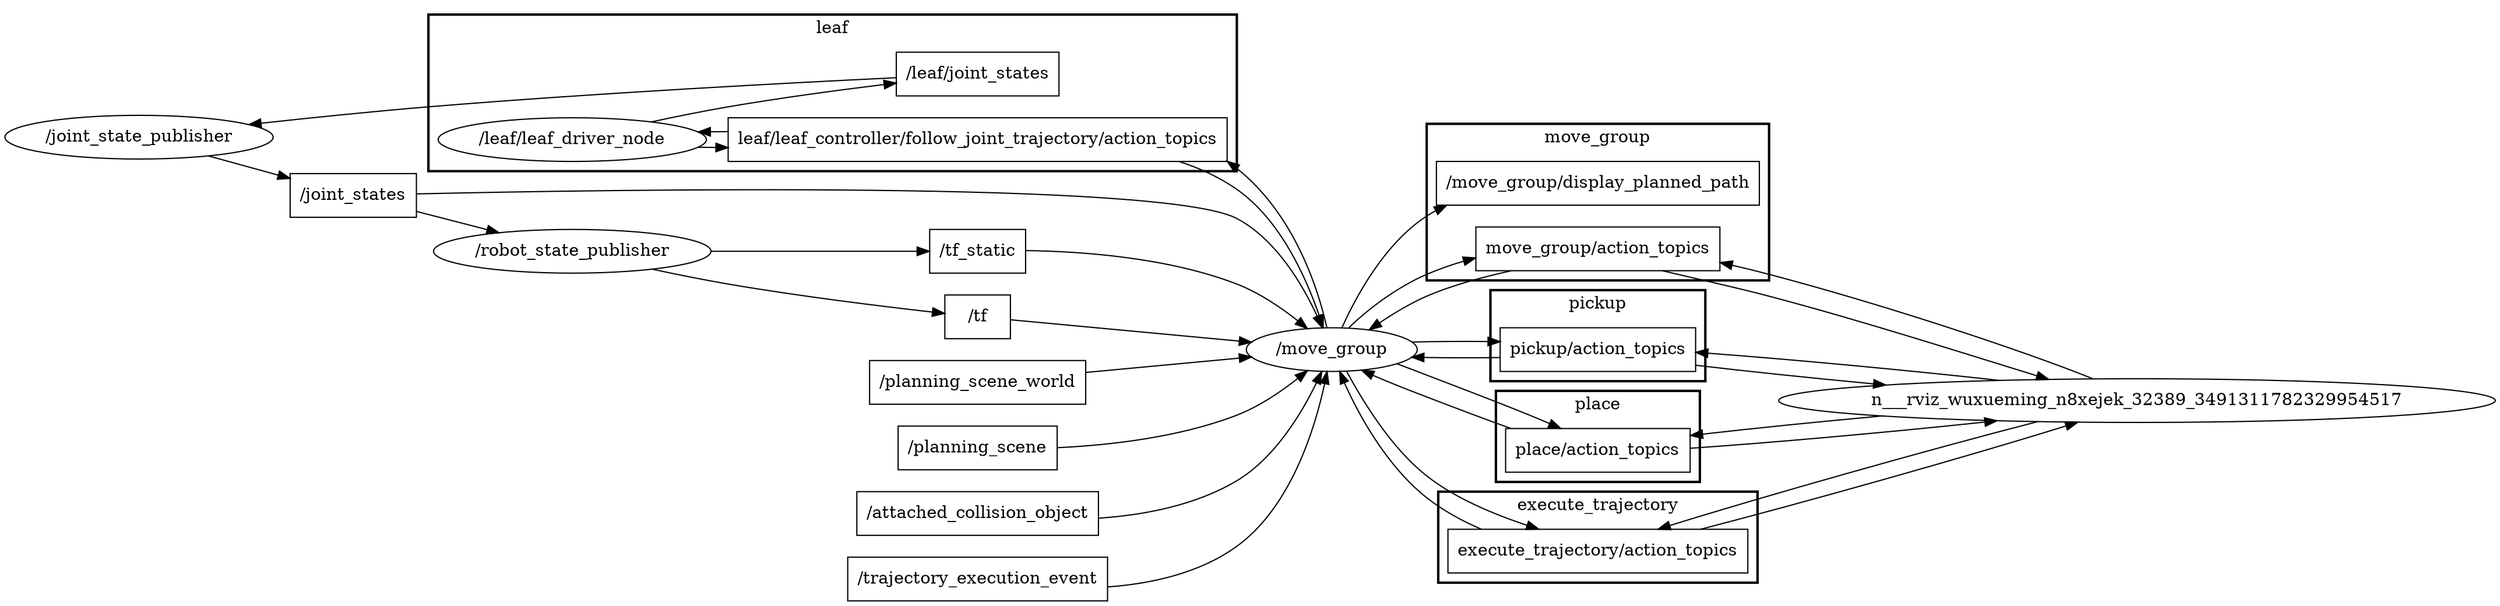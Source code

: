 digraph graphname {
	graph [bb="0,0,1532.5,748",
		compound=True,
		rank=same,
		rankdir=LR,
		ranksep=0.2
	];
	node [label="\N"];
	subgraph cluster_leaf {
		graph [bb="278.18,611,811.27,740",
			compound=True,
			label=leaf,
			lheight=0.21,
			lp="544.73,728.5",
			lwidth=0.29,
			rank=same,
			rankdir=LR,
			ranksep=0.2,
			style=bold
		];
		t___leaf__joint_states		 [URL=topic_3A__leaf__joint_states,
			height=0.5,
			label="/leaf/joint_states",
			pos="640.77,637",
			shape=box,
			tooltip="topic:/leaf/joint_states",
			width=1.4722];
		n___leaf__leaf_controller__follow_joint_trajectory__action_topics		 [URL=topic_3Aleaf__leaf_controller__follow_joint_trajectory__action_topics,
			height=0.5,
			label="leaf/leaf_controller/follow_joint_trajectory/action_topics",
			pos="640.77,691",
			shape=box,
			tooltip="topic:leaf/leaf_controller/follow_joint_trajectory/action_topics",
			width=4.5139];
		n___leaf__leaf_driver_node		 [URL=__leaf__leaf_driver_node,
			height=0.5,
			label="/leaf/leaf_driver_node",
			pos="375.23,691",
			shape=ellipse,
			tooltip="/leaf/leaf_driver_node",
			width=2.4734];
		n___leaf__leaf_controller__follow_joint_trajectory__action_topics -> n___leaf__leaf_driver_node		 [penwidth=1,
			pos="e,458.89,697.31 477.9,697.59 474.97,697.56 472.06,697.52 469.18,697.48"];
		n___leaf__leaf_driver_node -> t___leaf__joint_states		 [penwidth=1,
			pos="e,587.53,644.47 427.65,676.4 443.78,672.08 461.7,667.57 478.27,664 510.85,656.98 547.46,650.73 577.58,646.01"];
		n___leaf__leaf_driver_node -> n___leaf__leaf_controller__follow_joint_trajectory__action_topics		 [penwidth=1,
			pos="e,477.9,684.41 458.89,684.69 461.79,684.63 464.73,684.58 467.7,684.54"];
	}
	subgraph cluster_move_group {
		graph [bb="1296.5,260,1524.5,389",
			compound=True,
			label=move_group,
			lheight=0.21,
			lp="1410.5,377.5",
			lwidth=0.97,
			rank=same,
			rankdir=LR,
			ranksep=0.2,
			style=bold
		];
		t___move_group__display_planned_path		 [URL=topic_3A__move_group__display_planned_path,
			height=0.5,
			label="/move_group/display_planned_path",
			pos="1410.5,340",
			shape=box,
			tooltip="topic:/move_group/display_planned_path",
			width=2.9444];
		n___move_group__action_topics		 [URL=topic_3Amove_group__action_topics,
			height=0.5,
			label="move_group/action_topics",
			pos="1410.5,286",
			shape=box,
			tooltip="topic:move_group/action_topics",
			width=2.2361];
	}
	subgraph cluster_pickup {
		graph [bb="568.27,8,713.27,83",
			compound=True,
			label=pickup,
			lheight=0.21,
			lp="640.77,71.5",
			lwidth=0.51,
			rank=same,
			rankdir=LR,
			ranksep=0.2,
			style=bold
		];
		n___pickup__action_topics		 [URL=topic_3Apickup__action_topics,
			height=0.5,
			label="pickup/action_topics",
			pos="640.77,34",
			shape=box,
			tooltip="topic:pickup/action_topics",
			width=1.7917];
	}
	subgraph cluster_place {
		graph [bb="572.27,174,709.27,249",
			compound=True,
			label=place,
			lheight=0.21,
			lp="640.77,237.5",
			lwidth=0.40,
			rank=same,
			rankdir=LR,
			ranksep=0.2,
			style=bold
		];
		n___place__action_topics		 [URL=topic_3Aplace__action_topics,
			height=0.5,
			label="place/action_topics",
			pos="640.77,200",
			shape=box,
			tooltip="topic:place/action_topics",
			width=1.6806];
	}
	subgraph cluster_execute_trajectory {
		graph [bb="536.77,91,744.77,166",
			compound=True,
			label=execute_trajectory,
			lheight=0.21,
			lp="640.77,154.5",
			lwidth=1.39,
			rank=same,
			rankdir=LR,
			ranksep=0.2,
			style=bold
		];
		n___execute_trajectory__action_topics		 [URL=topic_3Aexecute_trajectory__action_topics,
			height=0.5,
			label="execute_trajectory/action_topics",
			pos="640.77,117",
			shape=box,
			tooltip="topic:execute_trajectory/action_topics",
			width=2.6667];
	}
	t___tf_static	 [URL=topic_3A__tf_static,
		height=0.5,
		label="/tf_static",
		pos="640.77,475",
		shape=box,
		tooltip="topic:/tf_static",
		width=0.88889];
	n___move_group	 [URL=__move_group,
		height=0.5,
		label="/move_group",
		pos="1053.9,340",
		shape=ellipse,
		tooltip="/move_group",
		width=1.6068];
	t___tf_static -> n___move_group	 [penwidth=1,
		pos="e,1024.5,355.68 672.93,472.5 707.35,469.18 764.14,462.02 811.27,448 886.46,425.63 968.84,385.06 1015.4,360.52"];
	n___joint_state_publisher	 [URL=__joint_state_publisher,
		height=0.5,
		label="/joint_state_publisher",
		pos="87.092,547",
		shape=ellipse,
		tooltip="/joint_state_publisher",
		width=2.4192];
	t___leaf__joint_states -> n___joint_state_publisher	 [penwidth=1,
		pos="e,156.02,558.08 587.66,628.5 490.32,612.62 280.39,578.37 166.1,559.73"];
	n___leaf__leaf_controller__follow_joint_trajectory__action_topics -> n___move_group	 [penwidth=1,
		pos="e,1043.8,357.76 768.75,672.99 783.72,668.67 798.27,662.87 811.27,655 929.81,583.3 1009.2,429.48 1039.4,366.98"];
	t___tf	 [URL=topic_3A__tf,
		height=0.5,
		label="/tf",
		pos="640.77,529",
		shape=box,
		tooltip="topic:/tf",
		width=0.75];
	t___tf -> n___move_group	 [penwidth=1,
		pos="e,1033.9,357.08 667.95,528.3 702.05,526.62 763.01,520.96 811.27,502 897.39,468.17 983.99,399.8 1026.3,363.65"];
	n___move_group__action_topics -> n___move_group	 [penwidth=1,
		pos="e,1099.1,328.63 1329.9,292.38 1262.5,301.09 1167.8,315.75 1108.9,326.76"];
	n___rviz_wuxueming_n8xejek_32389_3491311782329954517	 [height=0.5,
		pos="1053.9,158",
		width=6.5175];
	n___move_group__action_topics -> n___rviz_wuxueming_n8xejek_32389_3491311782329954517	 [penwidth=1,
		pos="e,1117.9,175.43 1371.7,267.97 1313.6,244.32 1201.7,203.51 1127.6,178.68"];
	t___planning_scene_world	 [URL=topic_3A__planning_scene_world,
		height=0.5,
		label="/planning_scene_world",
		pos="640.77,421",
		shape=box,
		tooltip="topic:/planning_scene_world",
		width=1.9861];
	t___planning_scene_world -> n___move_group	 [penwidth=1,
		pos="e,1007.6,350.99 712.45,410.74 742.93,406.06 778.93,400.18 811.27,394 875.65,381.69 949.07,364.88 997.91,353.31"];
	t___planning_scene	 [URL=topic_3A__planning_scene,
		height=0.5,
		label="/planning_scene",
		pos="640.77,367",
		shape=box,
		tooltip="topic:/planning_scene",
		width=1.4444];
	t___planning_scene -> n___move_group	 [penwidth=1,
		pos="e,997.06,343.67 693.01,363.64 767.32,358.75 905.05,349.71 986.88,344.34"];
	t___attached_collision_object	 [URL=topic_3A__attached_collision_object,
		height=0.5,
		label="/attached_collision_object",
		pos="640.77,313",
		shape=box,
		tooltip="topic:/attached_collision_object",
		width=2.1944];
	t___attached_collision_object -> n___move_group	 [penwidth=1,
		pos="e,996.98,336.33 720.07,318.14 797.23,323.21 913.84,330.87 986.57,335.64"];
	t___joint_states	 [URL=topic_3A__joint_states,
		height=0.5,
		label="/joint_states",
		pos="229.18,502",
		shape=box,
		tooltip="topic:/joint_states",
		width=1.1389];
	n___robot_state_publisher	 [URL=__robot_state_publisher,
		height=0.5,
		label="/robot_state_publisher",
		pos="375.23,502",
		shape=ellipse,
		tooltip="/robot_state_publisher",
		width=2.4734];
	t___joint_states -> n___robot_state_publisher	 [penwidth=1,
		pos="e,285.93,502 270.31,502 272.03,502 273.77,502 275.54,502"];
	t___joint_states -> n___move_group	 [penwidth=1,
		pos="e,1017.2,326.1 243.23,483.94 276.41,439.75 369.16,326.84 478.27,286 664.9,216.14 908.36,287.41 1007.7,322.7"];
	t___trajectory_execution_event	 [URL=topic_3A__trajectory_execution_event,
		height=0.5,
		label="/trajectory_execution_event",
		pos="640.77,583",
		shape=box,
		tooltip="topic:/trajectory_execution_event",
		width=2.3194];
	t___trajectory_execution_event -> n___move_group	 [penwidth=1,
		pos="e,1039.4,357.64 724.33,579.34 752.92,575.64 784.49,568.73 811.27,556 908.39,509.84 995.16,412.23 1032.9,365.7"];
	n___pickup__action_topics -> n___move_group	 [penwidth=1,
		pos="e,1022.9,324.61 705.5,29.213 742.25,33.318 786.04,46.457 811.27,78 824.92,95.064 808.16,157.18 819.27,176 863.38,250.74 959.37,296.56 1013.6,320.53"];
	n___pickup__action_topics -> n___rviz_wuxueming_n8xejek_32389_3491311782329954517	 [penwidth=1,
		pos="e,1008.6,140.26 705.56,48.19 786.07,70.108 923.16,111.56 998.79,136.94"];
	n___place__action_topics -> n___move_group	 [penwidth=1,
		pos="e,1025.5,324.1 701.59,210.05 734.13,219 775.03,231.82 811.27,244 884.41,268.59 969.1,299.7 1016.3,320.05"];
	n___place__action_topics -> n___rviz_wuxueming_n8xejek_32389_3491311782329954517	 [penwidth=1,
		pos="e,873.76,169.6 701.55,188.96 744.5,183.24 804.94,176.46 863.6,170.61"];
	n___execute_trajectory__action_topics -> n___move_group	 [penwidth=1,
		pos="e,1028.5,323.75 737.08,124.26 763.21,131.75 790.14,143.49 811.27,161 817.09,165.82 814.19,170.41 819.27,176 878.46,241.15 970.61,291.61 1019.6,318.79"];
	n___execute_trajectory__action_topics -> n___rviz_wuxueming_n8xejek_32389_3491311782329954517	 [penwidth=1,
		pos="e,950.39,141.85 736.86,120.69 797.54,125.58 876.48,133.35 940.28,140.67"];
	n___robot_state_publisher -> t___tf_static	 [penwidth=1,
		pos="e,608.67,478.19 454.94,493.94 502.08,489.11 560.09,483.16 598.41,479.24"];
	n___robot_state_publisher -> t___tf	 [penwidth=1,
		pos="e,613.48,526.31 454.94,510.06 504.16,515.11 565.23,521.36 603.36,525.27"];
	n___joint_state_publisher -> t___joint_states	 [penwidth=1,
		pos="e,188.06,514.89 135.13,531.89 149.08,527.41 164.4,522.49 178.51,517.96"];
	n___move_group -> n___leaf__leaf_controller__follow_joint_trajectory__action_topics	 [penwidth=1,
		pos="e,803.45,677.39 1047,357.9 1025.4,414.13 945.4,586.39 812.29,671.89"];
	n___move_group -> t___move_group__display_planned_path	 [penwidth=1,
		pos="e,1304.4,340 1111.9,340 1160.9,340 1233.3,340 1294.3,340"];
	n___move_group -> n___move_group__action_topics	 [penwidth=1,
		pos="e,1330,303.85 1110.7,336.58 1166.8,329.92 1254.2,316.9 1320.1,305.58"];
	n___move_group -> n___pickup__action_topics	 [penwidth=1,
		pos="e,705.5,44.801 1005.8,329.77 950.56,310.23 861.33,265.26 819.27,194 808.16,175.18 824.92,113.06 811.27,96 788.31,67.291 749.97,53.827 715.55,46.727"];
	n___move_group -> n___place__action_topics	 [penwidth=1,
		pos="e,678.62,218.01 1006.8,329.45 958.31,313.74 879.73,285.02 811.27,262 769.91,248.09 722.47,233.37 688.32,221.45"];
	n___move_group -> n___execute_trajectory__action_topics	 [penwidth=1,
		pos="e,714.12,135.01 1012.6,327.37 962.18,304.92 875.73,256.15 819.27,194 814.19,188.41 817.09,183.82 811.27,179 786.63,158.59 754.12,146.01 724.16,137.68"];
	n___rviz_wuxueming_n8xejek_32389_3491311782329954517 -> n___move_group__action_topics	 [penwidth=1,
		pos="e,1344.7,267.94 1092.2,175.8 1149.5,199.2 1260.6,239.7 1334.9,264.68"];
	n___rviz_wuxueming_n8xejek_32389_3491311782329954517 -> n___pickup__action_topics	 [penwidth=1,
		pos="e,686.94,52.042 978.5,140.9 897.36,118.48 769.38,79.694 696.81,55.374"];
	n___rviz_wuxueming_n8xejek_32389_3491311782329954517 -> n___place__action_topics	 [penwidth=1,
		pos="e,701.55,198.82 951.66,174.25 877.14,183.18 777.73,193.11 711.83,198.07"];
	n___rviz_wuxueming_n8xejek_32389_3491311782329954517 -> n___execute_trajectory__action_topics	 [penwidth=1,
		pos="e,736.86,132.28 871.81,146.65 829.1,142.54 784.97,137.89 746.91,133.46"];
}
